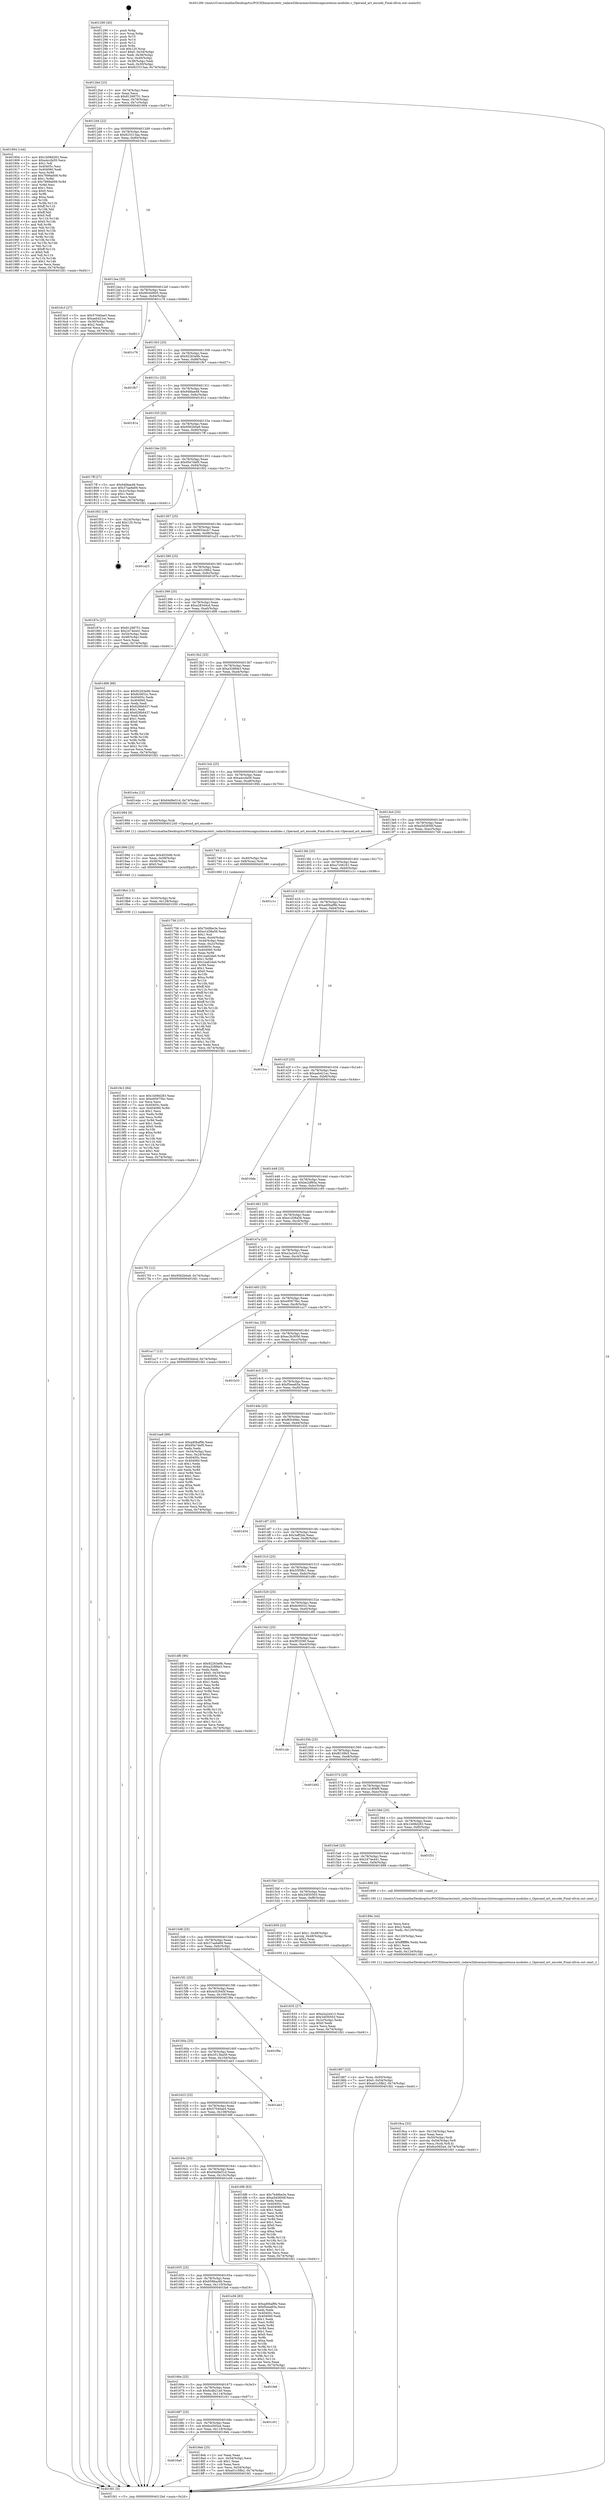 digraph "0x401290" {
  label = "0x401290 (/mnt/c/Users/mathe/Desktop/tcc/POCII/binaries/extr_radare2librasmarchxtensagnuxtensa-modules.c_Operand_art_encode_Final-ollvm.out::main(0))"
  labelloc = "t"
  node[shape=record]

  Entry [label="",width=0.3,height=0.3,shape=circle,fillcolor=black,style=filled]
  "0x4012bd" [label="{
     0x4012bd [23]\l
     | [instrs]\l
     &nbsp;&nbsp;0x4012bd \<+3\>: mov -0x74(%rbp),%eax\l
     &nbsp;&nbsp;0x4012c0 \<+2\>: mov %eax,%ecx\l
     &nbsp;&nbsp;0x4012c2 \<+6\>: sub $0x81268751,%ecx\l
     &nbsp;&nbsp;0x4012c8 \<+3\>: mov %eax,-0x78(%rbp)\l
     &nbsp;&nbsp;0x4012cb \<+3\>: mov %ecx,-0x7c(%rbp)\l
     &nbsp;&nbsp;0x4012ce \<+6\>: je 0000000000401904 \<main+0x674\>\l
  }"]
  "0x401904" [label="{
     0x401904 [144]\l
     | [instrs]\l
     &nbsp;&nbsp;0x401904 \<+5\>: mov $0x1b08d283,%eax\l
     &nbsp;&nbsp;0x401909 \<+5\>: mov $0xa4ccfa59,%ecx\l
     &nbsp;&nbsp;0x40190e \<+2\>: mov $0x1,%dl\l
     &nbsp;&nbsp;0x401910 \<+7\>: mov 0x40405c,%esi\l
     &nbsp;&nbsp;0x401917 \<+7\>: mov 0x404060,%edi\l
     &nbsp;&nbsp;0x40191e \<+3\>: mov %esi,%r8d\l
     &nbsp;&nbsp;0x401921 \<+7\>: add $0x7899a009,%r8d\l
     &nbsp;&nbsp;0x401928 \<+4\>: sub $0x1,%r8d\l
     &nbsp;&nbsp;0x40192c \<+7\>: sub $0x7899a009,%r8d\l
     &nbsp;&nbsp;0x401933 \<+4\>: imul %r8d,%esi\l
     &nbsp;&nbsp;0x401937 \<+3\>: and $0x1,%esi\l
     &nbsp;&nbsp;0x40193a \<+3\>: cmp $0x0,%esi\l
     &nbsp;&nbsp;0x40193d \<+4\>: sete %r9b\l
     &nbsp;&nbsp;0x401941 \<+3\>: cmp $0xa,%edi\l
     &nbsp;&nbsp;0x401944 \<+4\>: setl %r10b\l
     &nbsp;&nbsp;0x401948 \<+3\>: mov %r9b,%r11b\l
     &nbsp;&nbsp;0x40194b \<+4\>: xor $0xff,%r11b\l
     &nbsp;&nbsp;0x40194f \<+3\>: mov %r10b,%bl\l
     &nbsp;&nbsp;0x401952 \<+3\>: xor $0xff,%bl\l
     &nbsp;&nbsp;0x401955 \<+3\>: xor $0x0,%dl\l
     &nbsp;&nbsp;0x401958 \<+3\>: mov %r11b,%r14b\l
     &nbsp;&nbsp;0x40195b \<+4\>: and $0x0,%r14b\l
     &nbsp;&nbsp;0x40195f \<+3\>: and %dl,%r9b\l
     &nbsp;&nbsp;0x401962 \<+3\>: mov %bl,%r15b\l
     &nbsp;&nbsp;0x401965 \<+4\>: and $0x0,%r15b\l
     &nbsp;&nbsp;0x401969 \<+3\>: and %dl,%r10b\l
     &nbsp;&nbsp;0x40196c \<+3\>: or %r9b,%r14b\l
     &nbsp;&nbsp;0x40196f \<+3\>: or %r10b,%r15b\l
     &nbsp;&nbsp;0x401972 \<+3\>: xor %r15b,%r14b\l
     &nbsp;&nbsp;0x401975 \<+3\>: or %bl,%r11b\l
     &nbsp;&nbsp;0x401978 \<+4\>: xor $0xff,%r11b\l
     &nbsp;&nbsp;0x40197c \<+3\>: or $0x0,%dl\l
     &nbsp;&nbsp;0x40197f \<+3\>: and %dl,%r11b\l
     &nbsp;&nbsp;0x401982 \<+3\>: or %r11b,%r14b\l
     &nbsp;&nbsp;0x401985 \<+4\>: test $0x1,%r14b\l
     &nbsp;&nbsp;0x401989 \<+3\>: cmovne %ecx,%eax\l
     &nbsp;&nbsp;0x40198c \<+3\>: mov %eax,-0x74(%rbp)\l
     &nbsp;&nbsp;0x40198f \<+5\>: jmp 0000000000401fd1 \<main+0xd41\>\l
  }"]
  "0x4012d4" [label="{
     0x4012d4 [22]\l
     | [instrs]\l
     &nbsp;&nbsp;0x4012d4 \<+5\>: jmp 00000000004012d9 \<main+0x49\>\l
     &nbsp;&nbsp;0x4012d9 \<+3\>: mov -0x78(%rbp),%eax\l
     &nbsp;&nbsp;0x4012dc \<+5\>: sub $0x823313aa,%eax\l
     &nbsp;&nbsp;0x4012e1 \<+3\>: mov %eax,-0x80(%rbp)\l
     &nbsp;&nbsp;0x4012e4 \<+6\>: je 00000000004016c3 \<main+0x433\>\l
  }"]
  Exit [label="",width=0.3,height=0.3,shape=circle,fillcolor=black,style=filled,peripheries=2]
  "0x4016c3" [label="{
     0x4016c3 [27]\l
     | [instrs]\l
     &nbsp;&nbsp;0x4016c3 \<+5\>: mov $0x57040ae5,%eax\l
     &nbsp;&nbsp;0x4016c8 \<+5\>: mov $0xaeb421ec,%ecx\l
     &nbsp;&nbsp;0x4016cd \<+3\>: mov -0x30(%rbp),%edx\l
     &nbsp;&nbsp;0x4016d0 \<+3\>: cmp $0x2,%edx\l
     &nbsp;&nbsp;0x4016d3 \<+3\>: cmovne %ecx,%eax\l
     &nbsp;&nbsp;0x4016d6 \<+3\>: mov %eax,-0x74(%rbp)\l
     &nbsp;&nbsp;0x4016d9 \<+5\>: jmp 0000000000401fd1 \<main+0xd41\>\l
  }"]
  "0x4012ea" [label="{
     0x4012ea [25]\l
     | [instrs]\l
     &nbsp;&nbsp;0x4012ea \<+5\>: jmp 00000000004012ef \<main+0x5f\>\l
     &nbsp;&nbsp;0x4012ef \<+3\>: mov -0x78(%rbp),%eax\l
     &nbsp;&nbsp;0x4012f2 \<+5\>: sub $0x90cb0605,%eax\l
     &nbsp;&nbsp;0x4012f7 \<+6\>: mov %eax,-0x84(%rbp)\l
     &nbsp;&nbsp;0x4012fd \<+6\>: je 0000000000401c76 \<main+0x9e6\>\l
  }"]
  "0x401fd1" [label="{
     0x401fd1 [5]\l
     | [instrs]\l
     &nbsp;&nbsp;0x401fd1 \<+5\>: jmp 00000000004012bd \<main+0x2d\>\l
  }"]
  "0x401290" [label="{
     0x401290 [45]\l
     | [instrs]\l
     &nbsp;&nbsp;0x401290 \<+1\>: push %rbp\l
     &nbsp;&nbsp;0x401291 \<+3\>: mov %rsp,%rbp\l
     &nbsp;&nbsp;0x401294 \<+2\>: push %r15\l
     &nbsp;&nbsp;0x401296 \<+2\>: push %r14\l
     &nbsp;&nbsp;0x401298 \<+2\>: push %r12\l
     &nbsp;&nbsp;0x40129a \<+1\>: push %rbx\l
     &nbsp;&nbsp;0x40129b \<+7\>: sub $0x120,%rsp\l
     &nbsp;&nbsp;0x4012a2 \<+7\>: movl $0x0,-0x34(%rbp)\l
     &nbsp;&nbsp;0x4012a9 \<+3\>: mov %edi,-0x38(%rbp)\l
     &nbsp;&nbsp;0x4012ac \<+4\>: mov %rsi,-0x40(%rbp)\l
     &nbsp;&nbsp;0x4012b0 \<+3\>: mov -0x38(%rbp),%edi\l
     &nbsp;&nbsp;0x4012b3 \<+3\>: mov %edi,-0x30(%rbp)\l
     &nbsp;&nbsp;0x4012b6 \<+7\>: movl $0x823313aa,-0x74(%rbp)\l
  }"]
  "0x4019c3" [label="{
     0x4019c3 [84]\l
     | [instrs]\l
     &nbsp;&nbsp;0x4019c3 \<+5\>: mov $0x1b08d283,%eax\l
     &nbsp;&nbsp;0x4019c8 \<+5\>: mov $0xe95675bc,%esi\l
     &nbsp;&nbsp;0x4019cd \<+2\>: xor %ecx,%ecx\l
     &nbsp;&nbsp;0x4019cf \<+7\>: mov 0x40405c,%edx\l
     &nbsp;&nbsp;0x4019d6 \<+8\>: mov 0x404060,%r8d\l
     &nbsp;&nbsp;0x4019de \<+3\>: sub $0x1,%ecx\l
     &nbsp;&nbsp;0x4019e1 \<+3\>: mov %edx,%r9d\l
     &nbsp;&nbsp;0x4019e4 \<+3\>: add %ecx,%r9d\l
     &nbsp;&nbsp;0x4019e7 \<+4\>: imul %r9d,%edx\l
     &nbsp;&nbsp;0x4019eb \<+3\>: and $0x1,%edx\l
     &nbsp;&nbsp;0x4019ee \<+3\>: cmp $0x0,%edx\l
     &nbsp;&nbsp;0x4019f1 \<+4\>: sete %r10b\l
     &nbsp;&nbsp;0x4019f5 \<+4\>: cmp $0xa,%r8d\l
     &nbsp;&nbsp;0x4019f9 \<+4\>: setl %r11b\l
     &nbsp;&nbsp;0x4019fd \<+3\>: mov %r10b,%bl\l
     &nbsp;&nbsp;0x401a00 \<+3\>: and %r11b,%bl\l
     &nbsp;&nbsp;0x401a03 \<+3\>: xor %r11b,%r10b\l
     &nbsp;&nbsp;0x401a06 \<+3\>: or %r10b,%bl\l
     &nbsp;&nbsp;0x401a09 \<+3\>: test $0x1,%bl\l
     &nbsp;&nbsp;0x401a0c \<+3\>: cmovne %esi,%eax\l
     &nbsp;&nbsp;0x401a0f \<+3\>: mov %eax,-0x74(%rbp)\l
     &nbsp;&nbsp;0x401a12 \<+5\>: jmp 0000000000401fd1 \<main+0xd41\>\l
  }"]
  "0x401c76" [label="{
     0x401c76\l
  }", style=dashed]
  "0x401303" [label="{
     0x401303 [25]\l
     | [instrs]\l
     &nbsp;&nbsp;0x401303 \<+5\>: jmp 0000000000401308 \<main+0x78\>\l
     &nbsp;&nbsp;0x401308 \<+3\>: mov -0x78(%rbp),%eax\l
     &nbsp;&nbsp;0x40130b \<+5\>: sub $0x92263e9b,%eax\l
     &nbsp;&nbsp;0x401310 \<+6\>: mov %eax,-0x88(%rbp)\l
     &nbsp;&nbsp;0x401316 \<+6\>: je 0000000000401fb7 \<main+0xd27\>\l
  }"]
  "0x4019b4" [label="{
     0x4019b4 [15]\l
     | [instrs]\l
     &nbsp;&nbsp;0x4019b4 \<+4\>: mov -0x50(%rbp),%rdi\l
     &nbsp;&nbsp;0x4019b8 \<+6\>: mov %eax,-0x128(%rbp)\l
     &nbsp;&nbsp;0x4019be \<+5\>: call 0000000000401030 \<free@plt\>\l
     | [calls]\l
     &nbsp;&nbsp;0x401030 \{1\} (unknown)\l
  }"]
  "0x401fb7" [label="{
     0x401fb7\l
  }", style=dashed]
  "0x40131c" [label="{
     0x40131c [25]\l
     | [instrs]\l
     &nbsp;&nbsp;0x40131c \<+5\>: jmp 0000000000401321 \<main+0x91\>\l
     &nbsp;&nbsp;0x401321 \<+3\>: mov -0x78(%rbp),%eax\l
     &nbsp;&nbsp;0x401324 \<+5\>: sub $0x94fdae48,%eax\l
     &nbsp;&nbsp;0x401329 \<+6\>: mov %eax,-0x8c(%rbp)\l
     &nbsp;&nbsp;0x40132f \<+6\>: je 000000000040181a \<main+0x58a\>\l
  }"]
  "0x40199d" [label="{
     0x40199d [23]\l
     | [instrs]\l
     &nbsp;&nbsp;0x40199d \<+10\>: movabs $0x4020d6,%rdi\l
     &nbsp;&nbsp;0x4019a7 \<+3\>: mov %eax,-0x58(%rbp)\l
     &nbsp;&nbsp;0x4019aa \<+3\>: mov -0x58(%rbp),%esi\l
     &nbsp;&nbsp;0x4019ad \<+2\>: mov $0x0,%al\l
     &nbsp;&nbsp;0x4019af \<+5\>: call 0000000000401040 \<printf@plt\>\l
     | [calls]\l
     &nbsp;&nbsp;0x401040 \{1\} (unknown)\l
  }"]
  "0x40181a" [label="{
     0x40181a\l
  }", style=dashed]
  "0x401335" [label="{
     0x401335 [25]\l
     | [instrs]\l
     &nbsp;&nbsp;0x401335 \<+5\>: jmp 000000000040133a \<main+0xaa\>\l
     &nbsp;&nbsp;0x40133a \<+3\>: mov -0x78(%rbp),%eax\l
     &nbsp;&nbsp;0x40133d \<+5\>: sub $0x9562b0a9,%eax\l
     &nbsp;&nbsp;0x401342 \<+6\>: mov %eax,-0x90(%rbp)\l
     &nbsp;&nbsp;0x401348 \<+6\>: je 00000000004017ff \<main+0x56f\>\l
  }"]
  "0x4016a0" [label="{
     0x4016a0\l
  }", style=dashed]
  "0x4017ff" [label="{
     0x4017ff [27]\l
     | [instrs]\l
     &nbsp;&nbsp;0x4017ff \<+5\>: mov $0x94fdae48,%eax\l
     &nbsp;&nbsp;0x401804 \<+5\>: mov $0x37aa9a69,%ecx\l
     &nbsp;&nbsp;0x401809 \<+3\>: mov -0x2c(%rbp),%edx\l
     &nbsp;&nbsp;0x40180c \<+3\>: cmp $0x1,%edx\l
     &nbsp;&nbsp;0x40180f \<+3\>: cmovl %ecx,%eax\l
     &nbsp;&nbsp;0x401812 \<+3\>: mov %eax,-0x74(%rbp)\l
     &nbsp;&nbsp;0x401815 \<+5\>: jmp 0000000000401fd1 \<main+0xd41\>\l
  }"]
  "0x40134e" [label="{
     0x40134e [25]\l
     | [instrs]\l
     &nbsp;&nbsp;0x40134e \<+5\>: jmp 0000000000401353 \<main+0xc3\>\l
     &nbsp;&nbsp;0x401353 \<+3\>: mov -0x78(%rbp),%eax\l
     &nbsp;&nbsp;0x401356 \<+5\>: sub $0x95e7def5,%eax\l
     &nbsp;&nbsp;0x40135b \<+6\>: mov %eax,-0x94(%rbp)\l
     &nbsp;&nbsp;0x401361 \<+6\>: je 0000000000401f02 \<main+0xc72\>\l
  }"]
  "0x4018eb" [label="{
     0x4018eb [25]\l
     | [instrs]\l
     &nbsp;&nbsp;0x4018eb \<+2\>: xor %eax,%eax\l
     &nbsp;&nbsp;0x4018ed \<+3\>: mov -0x54(%rbp),%ecx\l
     &nbsp;&nbsp;0x4018f0 \<+3\>: sub $0x1,%eax\l
     &nbsp;&nbsp;0x4018f3 \<+2\>: sub %eax,%ecx\l
     &nbsp;&nbsp;0x4018f5 \<+3\>: mov %ecx,-0x54(%rbp)\l
     &nbsp;&nbsp;0x4018f8 \<+7\>: movl $0xa01c58b2,-0x74(%rbp)\l
     &nbsp;&nbsp;0x4018ff \<+5\>: jmp 0000000000401fd1 \<main+0xd41\>\l
  }"]
  "0x401f02" [label="{
     0x401f02 [19]\l
     | [instrs]\l
     &nbsp;&nbsp;0x401f02 \<+3\>: mov -0x24(%rbp),%eax\l
     &nbsp;&nbsp;0x401f05 \<+7\>: add $0x120,%rsp\l
     &nbsp;&nbsp;0x401f0c \<+1\>: pop %rbx\l
     &nbsp;&nbsp;0x401f0d \<+2\>: pop %r12\l
     &nbsp;&nbsp;0x401f0f \<+2\>: pop %r14\l
     &nbsp;&nbsp;0x401f11 \<+2\>: pop %r15\l
     &nbsp;&nbsp;0x401f13 \<+1\>: pop %rbp\l
     &nbsp;&nbsp;0x401f14 \<+1\>: ret\l
  }"]
  "0x401367" [label="{
     0x401367 [25]\l
     | [instrs]\l
     &nbsp;&nbsp;0x401367 \<+5\>: jmp 000000000040136c \<main+0xdc\>\l
     &nbsp;&nbsp;0x40136c \<+3\>: mov -0x78(%rbp),%eax\l
     &nbsp;&nbsp;0x40136f \<+5\>: sub $0x9653ecb7,%eax\l
     &nbsp;&nbsp;0x401374 \<+6\>: mov %eax,-0x98(%rbp)\l
     &nbsp;&nbsp;0x40137a \<+6\>: je 0000000000401a23 \<main+0x793\>\l
  }"]
  "0x401687" [label="{
     0x401687 [25]\l
     | [instrs]\l
     &nbsp;&nbsp;0x401687 \<+5\>: jmp 000000000040168c \<main+0x3fc\>\l
     &nbsp;&nbsp;0x40168c \<+3\>: mov -0x78(%rbp),%eax\l
     &nbsp;&nbsp;0x40168f \<+5\>: sub $0x6ce565a4,%eax\l
     &nbsp;&nbsp;0x401694 \<+6\>: mov %eax,-0x118(%rbp)\l
     &nbsp;&nbsp;0x40169a \<+6\>: je 00000000004018eb \<main+0x65b\>\l
  }"]
  "0x401a23" [label="{
     0x401a23\l
  }", style=dashed]
  "0x401380" [label="{
     0x401380 [25]\l
     | [instrs]\l
     &nbsp;&nbsp;0x401380 \<+5\>: jmp 0000000000401385 \<main+0xf5\>\l
     &nbsp;&nbsp;0x401385 \<+3\>: mov -0x78(%rbp),%eax\l
     &nbsp;&nbsp;0x401388 \<+5\>: sub $0xa01c58b2,%eax\l
     &nbsp;&nbsp;0x40138d \<+6\>: mov %eax,-0x9c(%rbp)\l
     &nbsp;&nbsp;0x401393 \<+6\>: je 000000000040187e \<main+0x5ee\>\l
  }"]
  "0x401c01" [label="{
     0x401c01\l
  }", style=dashed]
  "0x40187e" [label="{
     0x40187e [27]\l
     | [instrs]\l
     &nbsp;&nbsp;0x40187e \<+5\>: mov $0x81268751,%eax\l
     &nbsp;&nbsp;0x401883 \<+5\>: mov $0x2474e441,%ecx\l
     &nbsp;&nbsp;0x401888 \<+3\>: mov -0x54(%rbp),%edx\l
     &nbsp;&nbsp;0x40188b \<+3\>: cmp -0x48(%rbp),%edx\l
     &nbsp;&nbsp;0x40188e \<+3\>: cmovl %ecx,%eax\l
     &nbsp;&nbsp;0x401891 \<+3\>: mov %eax,-0x74(%rbp)\l
     &nbsp;&nbsp;0x401894 \<+5\>: jmp 0000000000401fd1 \<main+0xd41\>\l
  }"]
  "0x401399" [label="{
     0x401399 [25]\l
     | [instrs]\l
     &nbsp;&nbsp;0x401399 \<+5\>: jmp 000000000040139e \<main+0x10e\>\l
     &nbsp;&nbsp;0x40139e \<+3\>: mov -0x78(%rbp),%eax\l
     &nbsp;&nbsp;0x4013a1 \<+5\>: sub $0xa28344cd,%eax\l
     &nbsp;&nbsp;0x4013a6 \<+6\>: mov %eax,-0xa0(%rbp)\l
     &nbsp;&nbsp;0x4013ac \<+6\>: je 0000000000401d98 \<main+0xb08\>\l
  }"]
  "0x40166e" [label="{
     0x40166e [25]\l
     | [instrs]\l
     &nbsp;&nbsp;0x40166e \<+5\>: jmp 0000000000401673 \<main+0x3e3\>\l
     &nbsp;&nbsp;0x401673 \<+3\>: mov -0x78(%rbp),%eax\l
     &nbsp;&nbsp;0x401676 \<+5\>: sub $0x6cdb21a0,%eax\l
     &nbsp;&nbsp;0x40167b \<+6\>: mov %eax,-0x114(%rbp)\l
     &nbsp;&nbsp;0x401681 \<+6\>: je 0000000000401c01 \<main+0x971\>\l
  }"]
  "0x401d98" [label="{
     0x401d98 [88]\l
     | [instrs]\l
     &nbsp;&nbsp;0x401d98 \<+5\>: mov $0x92263e9b,%eax\l
     &nbsp;&nbsp;0x401d9d \<+5\>: mov $0x8c0652c,%ecx\l
     &nbsp;&nbsp;0x401da2 \<+7\>: mov 0x40405c,%edx\l
     &nbsp;&nbsp;0x401da9 \<+7\>: mov 0x404060,%esi\l
     &nbsp;&nbsp;0x401db0 \<+2\>: mov %edx,%edi\l
     &nbsp;&nbsp;0x401db2 \<+6\>: sub $0x626b6437,%edi\l
     &nbsp;&nbsp;0x401db8 \<+3\>: sub $0x1,%edi\l
     &nbsp;&nbsp;0x401dbb \<+6\>: add $0x626b6437,%edi\l
     &nbsp;&nbsp;0x401dc1 \<+3\>: imul %edi,%edx\l
     &nbsp;&nbsp;0x401dc4 \<+3\>: and $0x1,%edx\l
     &nbsp;&nbsp;0x401dc7 \<+3\>: cmp $0x0,%edx\l
     &nbsp;&nbsp;0x401dca \<+4\>: sete %r8b\l
     &nbsp;&nbsp;0x401dce \<+3\>: cmp $0xa,%esi\l
     &nbsp;&nbsp;0x401dd1 \<+4\>: setl %r9b\l
     &nbsp;&nbsp;0x401dd5 \<+3\>: mov %r8b,%r10b\l
     &nbsp;&nbsp;0x401dd8 \<+3\>: and %r9b,%r10b\l
     &nbsp;&nbsp;0x401ddb \<+3\>: xor %r9b,%r8b\l
     &nbsp;&nbsp;0x401dde \<+3\>: or %r8b,%r10b\l
     &nbsp;&nbsp;0x401de1 \<+4\>: test $0x1,%r10b\l
     &nbsp;&nbsp;0x401de5 \<+3\>: cmovne %ecx,%eax\l
     &nbsp;&nbsp;0x401de8 \<+3\>: mov %eax,-0x74(%rbp)\l
     &nbsp;&nbsp;0x401deb \<+5\>: jmp 0000000000401fd1 \<main+0xd41\>\l
  }"]
  "0x4013b2" [label="{
     0x4013b2 [25]\l
     | [instrs]\l
     &nbsp;&nbsp;0x4013b2 \<+5\>: jmp 00000000004013b7 \<main+0x127\>\l
     &nbsp;&nbsp;0x4013b7 \<+3\>: mov -0x78(%rbp),%eax\l
     &nbsp;&nbsp;0x4013ba \<+5\>: sub $0xa328fde3,%eax\l
     &nbsp;&nbsp;0x4013bf \<+6\>: mov %eax,-0xa4(%rbp)\l
     &nbsp;&nbsp;0x4013c5 \<+6\>: je 0000000000401e4a \<main+0xbba\>\l
  }"]
  "0x401fa6" [label="{
     0x401fa6\l
  }", style=dashed]
  "0x401e4a" [label="{
     0x401e4a [12]\l
     | [instrs]\l
     &nbsp;&nbsp;0x401e4a \<+7\>: movl $0x64d9e51d,-0x74(%rbp)\l
     &nbsp;&nbsp;0x401e51 \<+5\>: jmp 0000000000401fd1 \<main+0xd41\>\l
  }"]
  "0x4013cb" [label="{
     0x4013cb [25]\l
     | [instrs]\l
     &nbsp;&nbsp;0x4013cb \<+5\>: jmp 00000000004013d0 \<main+0x140\>\l
     &nbsp;&nbsp;0x4013d0 \<+3\>: mov -0x78(%rbp),%eax\l
     &nbsp;&nbsp;0x4013d3 \<+5\>: sub $0xa4ccfa59,%eax\l
     &nbsp;&nbsp;0x4013d8 \<+6\>: mov %eax,-0xa8(%rbp)\l
     &nbsp;&nbsp;0x4013de \<+6\>: je 0000000000401994 \<main+0x704\>\l
  }"]
  "0x401655" [label="{
     0x401655 [25]\l
     | [instrs]\l
     &nbsp;&nbsp;0x401655 \<+5\>: jmp 000000000040165a \<main+0x3ca\>\l
     &nbsp;&nbsp;0x40165a \<+3\>: mov -0x78(%rbp),%eax\l
     &nbsp;&nbsp;0x40165d \<+5\>: sub $0x6586ac6b,%eax\l
     &nbsp;&nbsp;0x401662 \<+6\>: mov %eax,-0x110(%rbp)\l
     &nbsp;&nbsp;0x401668 \<+6\>: je 0000000000401fa6 \<main+0xd16\>\l
  }"]
  "0x401994" [label="{
     0x401994 [9]\l
     | [instrs]\l
     &nbsp;&nbsp;0x401994 \<+4\>: mov -0x50(%rbp),%rdi\l
     &nbsp;&nbsp;0x401998 \<+5\>: call 0000000000401240 \<Operand_art_encode\>\l
     | [calls]\l
     &nbsp;&nbsp;0x401240 \{1\} (/mnt/c/Users/mathe/Desktop/tcc/POCII/binaries/extr_radare2librasmarchxtensagnuxtensa-modules.c_Operand_art_encode_Final-ollvm.out::Operand_art_encode)\l
  }"]
  "0x4013e4" [label="{
     0x4013e4 [25]\l
     | [instrs]\l
     &nbsp;&nbsp;0x4013e4 \<+5\>: jmp 00000000004013e9 \<main+0x159\>\l
     &nbsp;&nbsp;0x4013e9 \<+3\>: mov -0x78(%rbp),%eax\l
     &nbsp;&nbsp;0x4013ec \<+5\>: sub $0xa5d3856f,%eax\l
     &nbsp;&nbsp;0x4013f1 \<+6\>: mov %eax,-0xac(%rbp)\l
     &nbsp;&nbsp;0x4013f7 \<+6\>: je 0000000000401749 \<main+0x4b9\>\l
  }"]
  "0x401e56" [label="{
     0x401e56 [83]\l
     | [instrs]\l
     &nbsp;&nbsp;0x401e56 \<+5\>: mov $0xad0baf9b,%eax\l
     &nbsp;&nbsp;0x401e5b \<+5\>: mov $0xf5eea65a,%ecx\l
     &nbsp;&nbsp;0x401e60 \<+2\>: xor %edx,%edx\l
     &nbsp;&nbsp;0x401e62 \<+7\>: mov 0x40405c,%esi\l
     &nbsp;&nbsp;0x401e69 \<+7\>: mov 0x404060,%edi\l
     &nbsp;&nbsp;0x401e70 \<+3\>: sub $0x1,%edx\l
     &nbsp;&nbsp;0x401e73 \<+3\>: mov %esi,%r8d\l
     &nbsp;&nbsp;0x401e76 \<+3\>: add %edx,%r8d\l
     &nbsp;&nbsp;0x401e79 \<+4\>: imul %r8d,%esi\l
     &nbsp;&nbsp;0x401e7d \<+3\>: and $0x1,%esi\l
     &nbsp;&nbsp;0x401e80 \<+3\>: cmp $0x0,%esi\l
     &nbsp;&nbsp;0x401e83 \<+4\>: sete %r9b\l
     &nbsp;&nbsp;0x401e87 \<+3\>: cmp $0xa,%edi\l
     &nbsp;&nbsp;0x401e8a \<+4\>: setl %r10b\l
     &nbsp;&nbsp;0x401e8e \<+3\>: mov %r9b,%r11b\l
     &nbsp;&nbsp;0x401e91 \<+3\>: and %r10b,%r11b\l
     &nbsp;&nbsp;0x401e94 \<+3\>: xor %r10b,%r9b\l
     &nbsp;&nbsp;0x401e97 \<+3\>: or %r9b,%r11b\l
     &nbsp;&nbsp;0x401e9a \<+4\>: test $0x1,%r11b\l
     &nbsp;&nbsp;0x401e9e \<+3\>: cmovne %ecx,%eax\l
     &nbsp;&nbsp;0x401ea1 \<+3\>: mov %eax,-0x74(%rbp)\l
     &nbsp;&nbsp;0x401ea4 \<+5\>: jmp 0000000000401fd1 \<main+0xd41\>\l
  }"]
  "0x401749" [label="{
     0x401749 [13]\l
     | [instrs]\l
     &nbsp;&nbsp;0x401749 \<+4\>: mov -0x40(%rbp),%rax\l
     &nbsp;&nbsp;0x40174d \<+4\>: mov 0x8(%rax),%rdi\l
     &nbsp;&nbsp;0x401751 \<+5\>: call 0000000000401060 \<atoi@plt\>\l
     | [calls]\l
     &nbsp;&nbsp;0x401060 \{1\} (unknown)\l
  }"]
  "0x4013fd" [label="{
     0x4013fd [25]\l
     | [instrs]\l
     &nbsp;&nbsp;0x4013fd \<+5\>: jmp 0000000000401402 \<main+0x172\>\l
     &nbsp;&nbsp;0x401402 \<+3\>: mov -0x78(%rbp),%eax\l
     &nbsp;&nbsp;0x401405 \<+5\>: sub $0xa7c06161,%eax\l
     &nbsp;&nbsp;0x40140a \<+6\>: mov %eax,-0xb0(%rbp)\l
     &nbsp;&nbsp;0x401410 \<+6\>: je 0000000000401c1c \<main+0x98c\>\l
  }"]
  "0x4018ca" [label="{
     0x4018ca [33]\l
     | [instrs]\l
     &nbsp;&nbsp;0x4018ca \<+6\>: mov -0x124(%rbp),%ecx\l
     &nbsp;&nbsp;0x4018d0 \<+3\>: imul %eax,%ecx\l
     &nbsp;&nbsp;0x4018d3 \<+4\>: mov -0x50(%rbp),%rdi\l
     &nbsp;&nbsp;0x4018d7 \<+4\>: movslq -0x54(%rbp),%r8\l
     &nbsp;&nbsp;0x4018db \<+4\>: mov %ecx,(%rdi,%r8,4)\l
     &nbsp;&nbsp;0x4018df \<+7\>: movl $0x6ce565a4,-0x74(%rbp)\l
     &nbsp;&nbsp;0x4018e6 \<+5\>: jmp 0000000000401fd1 \<main+0xd41\>\l
  }"]
  "0x401c1c" [label="{
     0x401c1c\l
  }", style=dashed]
  "0x401416" [label="{
     0x401416 [25]\l
     | [instrs]\l
     &nbsp;&nbsp;0x401416 \<+5\>: jmp 000000000040141b \<main+0x18b\>\l
     &nbsp;&nbsp;0x40141b \<+3\>: mov -0x78(%rbp),%eax\l
     &nbsp;&nbsp;0x40141e \<+5\>: sub $0xad0baf9b,%eax\l
     &nbsp;&nbsp;0x401423 \<+6\>: mov %eax,-0xb4(%rbp)\l
     &nbsp;&nbsp;0x401429 \<+6\>: je 0000000000401fca \<main+0xd3a\>\l
  }"]
  "0x40189e" [label="{
     0x40189e [44]\l
     | [instrs]\l
     &nbsp;&nbsp;0x40189e \<+2\>: xor %ecx,%ecx\l
     &nbsp;&nbsp;0x4018a0 \<+5\>: mov $0x2,%edx\l
     &nbsp;&nbsp;0x4018a5 \<+6\>: mov %edx,-0x120(%rbp)\l
     &nbsp;&nbsp;0x4018ab \<+1\>: cltd\l
     &nbsp;&nbsp;0x4018ac \<+6\>: mov -0x120(%rbp),%esi\l
     &nbsp;&nbsp;0x4018b2 \<+2\>: idiv %esi\l
     &nbsp;&nbsp;0x4018b4 \<+6\>: imul $0xfffffffe,%edx,%edx\l
     &nbsp;&nbsp;0x4018ba \<+3\>: sub $0x1,%ecx\l
     &nbsp;&nbsp;0x4018bd \<+2\>: sub %ecx,%edx\l
     &nbsp;&nbsp;0x4018bf \<+6\>: mov %edx,-0x124(%rbp)\l
     &nbsp;&nbsp;0x4018c5 \<+5\>: call 0000000000401160 \<next_i\>\l
     | [calls]\l
     &nbsp;&nbsp;0x401160 \{1\} (/mnt/c/Users/mathe/Desktop/tcc/POCII/binaries/extr_radare2librasmarchxtensagnuxtensa-modules.c_Operand_art_encode_Final-ollvm.out::next_i)\l
  }"]
  "0x401fca" [label="{
     0x401fca\l
  }", style=dashed]
  "0x40142f" [label="{
     0x40142f [25]\l
     | [instrs]\l
     &nbsp;&nbsp;0x40142f \<+5\>: jmp 0000000000401434 \<main+0x1a4\>\l
     &nbsp;&nbsp;0x401434 \<+3\>: mov -0x78(%rbp),%eax\l
     &nbsp;&nbsp;0x401437 \<+5\>: sub $0xaeb421ec,%eax\l
     &nbsp;&nbsp;0x40143c \<+6\>: mov %eax,-0xb8(%rbp)\l
     &nbsp;&nbsp;0x401442 \<+6\>: je 00000000004016de \<main+0x44e\>\l
  }"]
  "0x401867" [label="{
     0x401867 [23]\l
     | [instrs]\l
     &nbsp;&nbsp;0x401867 \<+4\>: mov %rax,-0x50(%rbp)\l
     &nbsp;&nbsp;0x40186b \<+7\>: movl $0x0,-0x54(%rbp)\l
     &nbsp;&nbsp;0x401872 \<+7\>: movl $0xa01c58b2,-0x74(%rbp)\l
     &nbsp;&nbsp;0x401879 \<+5\>: jmp 0000000000401fd1 \<main+0xd41\>\l
  }"]
  "0x4016de" [label="{
     0x4016de\l
  }", style=dashed]
  "0x401448" [label="{
     0x401448 [25]\l
     | [instrs]\l
     &nbsp;&nbsp;0x401448 \<+5\>: jmp 000000000040144d \<main+0x1bd\>\l
     &nbsp;&nbsp;0x40144d \<+3\>: mov -0x78(%rbp),%eax\l
     &nbsp;&nbsp;0x401450 \<+5\>: sub $0xbe2df60a,%eax\l
     &nbsp;&nbsp;0x401455 \<+6\>: mov %eax,-0xbc(%rbp)\l
     &nbsp;&nbsp;0x40145b \<+6\>: je 0000000000401c95 \<main+0xa05\>\l
  }"]
  "0x401756" [label="{
     0x401756 [157]\l
     | [instrs]\l
     &nbsp;&nbsp;0x401756 \<+5\>: mov $0x7b49be3e,%ecx\l
     &nbsp;&nbsp;0x40175b \<+5\>: mov $0xe1d38a56,%edx\l
     &nbsp;&nbsp;0x401760 \<+3\>: mov $0x1,%sil\l
     &nbsp;&nbsp;0x401763 \<+3\>: mov %eax,-0x44(%rbp)\l
     &nbsp;&nbsp;0x401766 \<+3\>: mov -0x44(%rbp),%eax\l
     &nbsp;&nbsp;0x401769 \<+3\>: mov %eax,-0x2c(%rbp)\l
     &nbsp;&nbsp;0x40176c \<+7\>: mov 0x40405c,%eax\l
     &nbsp;&nbsp;0x401773 \<+8\>: mov 0x404060,%r8d\l
     &nbsp;&nbsp;0x40177b \<+3\>: mov %eax,%r9d\l
     &nbsp;&nbsp;0x40177e \<+7\>: sub $0x1ea62da0,%r9d\l
     &nbsp;&nbsp;0x401785 \<+4\>: sub $0x1,%r9d\l
     &nbsp;&nbsp;0x401789 \<+7\>: add $0x1ea62da0,%r9d\l
     &nbsp;&nbsp;0x401790 \<+4\>: imul %r9d,%eax\l
     &nbsp;&nbsp;0x401794 \<+3\>: and $0x1,%eax\l
     &nbsp;&nbsp;0x401797 \<+3\>: cmp $0x0,%eax\l
     &nbsp;&nbsp;0x40179a \<+4\>: sete %r10b\l
     &nbsp;&nbsp;0x40179e \<+4\>: cmp $0xa,%r8d\l
     &nbsp;&nbsp;0x4017a2 \<+4\>: setl %r11b\l
     &nbsp;&nbsp;0x4017a6 \<+3\>: mov %r10b,%bl\l
     &nbsp;&nbsp;0x4017a9 \<+3\>: xor $0xff,%bl\l
     &nbsp;&nbsp;0x4017ac \<+3\>: mov %r11b,%r14b\l
     &nbsp;&nbsp;0x4017af \<+4\>: xor $0xff,%r14b\l
     &nbsp;&nbsp;0x4017b3 \<+4\>: xor $0x1,%sil\l
     &nbsp;&nbsp;0x4017b7 \<+3\>: mov %bl,%r15b\l
     &nbsp;&nbsp;0x4017ba \<+4\>: and $0xff,%r15b\l
     &nbsp;&nbsp;0x4017be \<+3\>: and %sil,%r10b\l
     &nbsp;&nbsp;0x4017c1 \<+3\>: mov %r14b,%r12b\l
     &nbsp;&nbsp;0x4017c4 \<+4\>: and $0xff,%r12b\l
     &nbsp;&nbsp;0x4017c8 \<+3\>: and %sil,%r11b\l
     &nbsp;&nbsp;0x4017cb \<+3\>: or %r10b,%r15b\l
     &nbsp;&nbsp;0x4017ce \<+3\>: or %r11b,%r12b\l
     &nbsp;&nbsp;0x4017d1 \<+3\>: xor %r12b,%r15b\l
     &nbsp;&nbsp;0x4017d4 \<+3\>: or %r14b,%bl\l
     &nbsp;&nbsp;0x4017d7 \<+3\>: xor $0xff,%bl\l
     &nbsp;&nbsp;0x4017da \<+4\>: or $0x1,%sil\l
     &nbsp;&nbsp;0x4017de \<+3\>: and %sil,%bl\l
     &nbsp;&nbsp;0x4017e1 \<+3\>: or %bl,%r15b\l
     &nbsp;&nbsp;0x4017e4 \<+4\>: test $0x1,%r15b\l
     &nbsp;&nbsp;0x4017e8 \<+3\>: cmovne %edx,%ecx\l
     &nbsp;&nbsp;0x4017eb \<+3\>: mov %ecx,-0x74(%rbp)\l
     &nbsp;&nbsp;0x4017ee \<+5\>: jmp 0000000000401fd1 \<main+0xd41\>\l
  }"]
  "0x401c95" [label="{
     0x401c95\l
  }", style=dashed]
  "0x401461" [label="{
     0x401461 [25]\l
     | [instrs]\l
     &nbsp;&nbsp;0x401461 \<+5\>: jmp 0000000000401466 \<main+0x1d6\>\l
     &nbsp;&nbsp;0x401466 \<+3\>: mov -0x78(%rbp),%eax\l
     &nbsp;&nbsp;0x401469 \<+5\>: sub $0xe1d38a56,%eax\l
     &nbsp;&nbsp;0x40146e \<+6\>: mov %eax,-0xc0(%rbp)\l
     &nbsp;&nbsp;0x401474 \<+6\>: je 00000000004017f3 \<main+0x563\>\l
  }"]
  "0x40163c" [label="{
     0x40163c [25]\l
     | [instrs]\l
     &nbsp;&nbsp;0x40163c \<+5\>: jmp 0000000000401641 \<main+0x3b1\>\l
     &nbsp;&nbsp;0x401641 \<+3\>: mov -0x78(%rbp),%eax\l
     &nbsp;&nbsp;0x401644 \<+5\>: sub $0x64d9e51d,%eax\l
     &nbsp;&nbsp;0x401649 \<+6\>: mov %eax,-0x10c(%rbp)\l
     &nbsp;&nbsp;0x40164f \<+6\>: je 0000000000401e56 \<main+0xbc6\>\l
  }"]
  "0x4017f3" [label="{
     0x4017f3 [12]\l
     | [instrs]\l
     &nbsp;&nbsp;0x4017f3 \<+7\>: movl $0x9562b0a9,-0x74(%rbp)\l
     &nbsp;&nbsp;0x4017fa \<+5\>: jmp 0000000000401fd1 \<main+0xd41\>\l
  }"]
  "0x40147a" [label="{
     0x40147a [25]\l
     | [instrs]\l
     &nbsp;&nbsp;0x40147a \<+5\>: jmp 000000000040147f \<main+0x1ef\>\l
     &nbsp;&nbsp;0x40147f \<+3\>: mov -0x78(%rbp),%eax\l
     &nbsp;&nbsp;0x401482 \<+5\>: sub $0xe2a2e413,%eax\l
     &nbsp;&nbsp;0x401487 \<+6\>: mov %eax,-0xc4(%rbp)\l
     &nbsp;&nbsp;0x40148d \<+6\>: je 0000000000401cd0 \<main+0xa40\>\l
  }"]
  "0x4016f6" [label="{
     0x4016f6 [83]\l
     | [instrs]\l
     &nbsp;&nbsp;0x4016f6 \<+5\>: mov $0x7b49be3e,%eax\l
     &nbsp;&nbsp;0x4016fb \<+5\>: mov $0xa5d3856f,%ecx\l
     &nbsp;&nbsp;0x401700 \<+2\>: xor %edx,%edx\l
     &nbsp;&nbsp;0x401702 \<+7\>: mov 0x40405c,%esi\l
     &nbsp;&nbsp;0x401709 \<+7\>: mov 0x404060,%edi\l
     &nbsp;&nbsp;0x401710 \<+3\>: sub $0x1,%edx\l
     &nbsp;&nbsp;0x401713 \<+3\>: mov %esi,%r8d\l
     &nbsp;&nbsp;0x401716 \<+3\>: add %edx,%r8d\l
     &nbsp;&nbsp;0x401719 \<+4\>: imul %r8d,%esi\l
     &nbsp;&nbsp;0x40171d \<+3\>: and $0x1,%esi\l
     &nbsp;&nbsp;0x401720 \<+3\>: cmp $0x0,%esi\l
     &nbsp;&nbsp;0x401723 \<+4\>: sete %r9b\l
     &nbsp;&nbsp;0x401727 \<+3\>: cmp $0xa,%edi\l
     &nbsp;&nbsp;0x40172a \<+4\>: setl %r10b\l
     &nbsp;&nbsp;0x40172e \<+3\>: mov %r9b,%r11b\l
     &nbsp;&nbsp;0x401731 \<+3\>: and %r10b,%r11b\l
     &nbsp;&nbsp;0x401734 \<+3\>: xor %r10b,%r9b\l
     &nbsp;&nbsp;0x401737 \<+3\>: or %r9b,%r11b\l
     &nbsp;&nbsp;0x40173a \<+4\>: test $0x1,%r11b\l
     &nbsp;&nbsp;0x40173e \<+3\>: cmovne %ecx,%eax\l
     &nbsp;&nbsp;0x401741 \<+3\>: mov %eax,-0x74(%rbp)\l
     &nbsp;&nbsp;0x401744 \<+5\>: jmp 0000000000401fd1 \<main+0xd41\>\l
  }"]
  "0x401cd0" [label="{
     0x401cd0\l
  }", style=dashed]
  "0x401493" [label="{
     0x401493 [25]\l
     | [instrs]\l
     &nbsp;&nbsp;0x401493 \<+5\>: jmp 0000000000401498 \<main+0x208\>\l
     &nbsp;&nbsp;0x401498 \<+3\>: mov -0x78(%rbp),%eax\l
     &nbsp;&nbsp;0x40149b \<+5\>: sub $0xe95675bc,%eax\l
     &nbsp;&nbsp;0x4014a0 \<+6\>: mov %eax,-0xc8(%rbp)\l
     &nbsp;&nbsp;0x4014a6 \<+6\>: je 0000000000401a17 \<main+0x787\>\l
  }"]
  "0x401623" [label="{
     0x401623 [25]\l
     | [instrs]\l
     &nbsp;&nbsp;0x401623 \<+5\>: jmp 0000000000401628 \<main+0x398\>\l
     &nbsp;&nbsp;0x401628 \<+3\>: mov -0x78(%rbp),%eax\l
     &nbsp;&nbsp;0x40162b \<+5\>: sub $0x57040ae5,%eax\l
     &nbsp;&nbsp;0x401630 \<+6\>: mov %eax,-0x108(%rbp)\l
     &nbsp;&nbsp;0x401636 \<+6\>: je 00000000004016f6 \<main+0x466\>\l
  }"]
  "0x401a17" [label="{
     0x401a17 [12]\l
     | [instrs]\l
     &nbsp;&nbsp;0x401a17 \<+7\>: movl $0xa28344cd,-0x74(%rbp)\l
     &nbsp;&nbsp;0x401a1e \<+5\>: jmp 0000000000401fd1 \<main+0xd41\>\l
  }"]
  "0x4014ac" [label="{
     0x4014ac [25]\l
     | [instrs]\l
     &nbsp;&nbsp;0x4014ac \<+5\>: jmp 00000000004014b1 \<main+0x221\>\l
     &nbsp;&nbsp;0x4014b1 \<+3\>: mov -0x78(%rbp),%eax\l
     &nbsp;&nbsp;0x4014b4 \<+5\>: sub $0xec3b3056,%eax\l
     &nbsp;&nbsp;0x4014b9 \<+6\>: mov %eax,-0xcc(%rbp)\l
     &nbsp;&nbsp;0x4014bf \<+6\>: je 0000000000401b33 \<main+0x8a3\>\l
  }"]
  "0x401ab3" [label="{
     0x401ab3\l
  }", style=dashed]
  "0x401b33" [label="{
     0x401b33\l
  }", style=dashed]
  "0x4014c5" [label="{
     0x4014c5 [25]\l
     | [instrs]\l
     &nbsp;&nbsp;0x4014c5 \<+5\>: jmp 00000000004014ca \<main+0x23a\>\l
     &nbsp;&nbsp;0x4014ca \<+3\>: mov -0x78(%rbp),%eax\l
     &nbsp;&nbsp;0x4014cd \<+5\>: sub $0xf5eea65a,%eax\l
     &nbsp;&nbsp;0x4014d2 \<+6\>: mov %eax,-0xd0(%rbp)\l
     &nbsp;&nbsp;0x4014d8 \<+6\>: je 0000000000401ea9 \<main+0xc19\>\l
  }"]
  "0x40160a" [label="{
     0x40160a [25]\l
     | [instrs]\l
     &nbsp;&nbsp;0x40160a \<+5\>: jmp 000000000040160f \<main+0x37f\>\l
     &nbsp;&nbsp;0x40160f \<+3\>: mov -0x78(%rbp),%eax\l
     &nbsp;&nbsp;0x401612 \<+5\>: sub $0x5513ba50,%eax\l
     &nbsp;&nbsp;0x401617 \<+6\>: mov %eax,-0x104(%rbp)\l
     &nbsp;&nbsp;0x40161d \<+6\>: je 0000000000401ab3 \<main+0x823\>\l
  }"]
  "0x401ea9" [label="{
     0x401ea9 [89]\l
     | [instrs]\l
     &nbsp;&nbsp;0x401ea9 \<+5\>: mov $0xad0baf9b,%eax\l
     &nbsp;&nbsp;0x401eae \<+5\>: mov $0x95e7def5,%ecx\l
     &nbsp;&nbsp;0x401eb3 \<+2\>: xor %edx,%edx\l
     &nbsp;&nbsp;0x401eb5 \<+3\>: mov -0x34(%rbp),%esi\l
     &nbsp;&nbsp;0x401eb8 \<+3\>: mov %esi,-0x24(%rbp)\l
     &nbsp;&nbsp;0x401ebb \<+7\>: mov 0x40405c,%esi\l
     &nbsp;&nbsp;0x401ec2 \<+7\>: mov 0x404060,%edi\l
     &nbsp;&nbsp;0x401ec9 \<+3\>: sub $0x1,%edx\l
     &nbsp;&nbsp;0x401ecc \<+3\>: mov %esi,%r8d\l
     &nbsp;&nbsp;0x401ecf \<+3\>: add %edx,%r8d\l
     &nbsp;&nbsp;0x401ed2 \<+4\>: imul %r8d,%esi\l
     &nbsp;&nbsp;0x401ed6 \<+3\>: and $0x1,%esi\l
     &nbsp;&nbsp;0x401ed9 \<+3\>: cmp $0x0,%esi\l
     &nbsp;&nbsp;0x401edc \<+4\>: sete %r9b\l
     &nbsp;&nbsp;0x401ee0 \<+3\>: cmp $0xa,%edi\l
     &nbsp;&nbsp;0x401ee3 \<+4\>: setl %r10b\l
     &nbsp;&nbsp;0x401ee7 \<+3\>: mov %r9b,%r11b\l
     &nbsp;&nbsp;0x401eea \<+3\>: and %r10b,%r11b\l
     &nbsp;&nbsp;0x401eed \<+3\>: xor %r10b,%r9b\l
     &nbsp;&nbsp;0x401ef0 \<+3\>: or %r9b,%r11b\l
     &nbsp;&nbsp;0x401ef3 \<+4\>: test $0x1,%r11b\l
     &nbsp;&nbsp;0x401ef7 \<+3\>: cmovne %ecx,%eax\l
     &nbsp;&nbsp;0x401efa \<+3\>: mov %eax,-0x74(%rbp)\l
     &nbsp;&nbsp;0x401efd \<+5\>: jmp 0000000000401fd1 \<main+0xd41\>\l
  }"]
  "0x4014de" [label="{
     0x4014de [25]\l
     | [instrs]\l
     &nbsp;&nbsp;0x4014de \<+5\>: jmp 00000000004014e3 \<main+0x253\>\l
     &nbsp;&nbsp;0x4014e3 \<+3\>: mov -0x78(%rbp),%eax\l
     &nbsp;&nbsp;0x4014e6 \<+5\>: sub $0xf65c69ec,%eax\l
     &nbsp;&nbsp;0x4014eb \<+6\>: mov %eax,-0xd4(%rbp)\l
     &nbsp;&nbsp;0x4014f1 \<+6\>: je 0000000000401d34 \<main+0xaa4\>\l
  }"]
  "0x401f9a" [label="{
     0x401f9a\l
  }", style=dashed]
  "0x401d34" [label="{
     0x401d34\l
  }", style=dashed]
  "0x4014f7" [label="{
     0x4014f7 [25]\l
     | [instrs]\l
     &nbsp;&nbsp;0x4014f7 \<+5\>: jmp 00000000004014fc \<main+0x26c\>\l
     &nbsp;&nbsp;0x4014fc \<+3\>: mov -0x78(%rbp),%eax\l
     &nbsp;&nbsp;0x4014ff \<+5\>: sub $0x3aff2bb,%eax\l
     &nbsp;&nbsp;0x401504 \<+6\>: mov %eax,-0xd8(%rbp)\l
     &nbsp;&nbsp;0x40150a \<+6\>: je 0000000000401f6c \<main+0xcdc\>\l
  }"]
  "0x4015f1" [label="{
     0x4015f1 [25]\l
     | [instrs]\l
     &nbsp;&nbsp;0x4015f1 \<+5\>: jmp 00000000004015f6 \<main+0x366\>\l
     &nbsp;&nbsp;0x4015f6 \<+3\>: mov -0x78(%rbp),%eax\l
     &nbsp;&nbsp;0x4015f9 \<+5\>: sub $0x4c02645f,%eax\l
     &nbsp;&nbsp;0x4015fe \<+6\>: mov %eax,-0x100(%rbp)\l
     &nbsp;&nbsp;0x401604 \<+6\>: je 0000000000401f9a \<main+0xd0a\>\l
  }"]
  "0x401f6c" [label="{
     0x401f6c\l
  }", style=dashed]
  "0x401510" [label="{
     0x401510 [25]\l
     | [instrs]\l
     &nbsp;&nbsp;0x401510 \<+5\>: jmp 0000000000401515 \<main+0x285\>\l
     &nbsp;&nbsp;0x401515 \<+3\>: mov -0x78(%rbp),%eax\l
     &nbsp;&nbsp;0x401518 \<+5\>: sub $0x55f3fb1,%eax\l
     &nbsp;&nbsp;0x40151d \<+6\>: mov %eax,-0xdc(%rbp)\l
     &nbsp;&nbsp;0x401523 \<+6\>: je 0000000000401d8c \<main+0xafc\>\l
  }"]
  "0x401835" [label="{
     0x401835 [27]\l
     | [instrs]\l
     &nbsp;&nbsp;0x401835 \<+5\>: mov $0xe2a2e413,%eax\l
     &nbsp;&nbsp;0x40183a \<+5\>: mov $0x34f30503,%ecx\l
     &nbsp;&nbsp;0x40183f \<+3\>: mov -0x2c(%rbp),%edx\l
     &nbsp;&nbsp;0x401842 \<+3\>: cmp $0x0,%edx\l
     &nbsp;&nbsp;0x401845 \<+3\>: cmove %ecx,%eax\l
     &nbsp;&nbsp;0x401848 \<+3\>: mov %eax,-0x74(%rbp)\l
     &nbsp;&nbsp;0x40184b \<+5\>: jmp 0000000000401fd1 \<main+0xd41\>\l
  }"]
  "0x401d8c" [label="{
     0x401d8c\l
  }", style=dashed]
  "0x401529" [label="{
     0x401529 [25]\l
     | [instrs]\l
     &nbsp;&nbsp;0x401529 \<+5\>: jmp 000000000040152e \<main+0x29e\>\l
     &nbsp;&nbsp;0x40152e \<+3\>: mov -0x78(%rbp),%eax\l
     &nbsp;&nbsp;0x401531 \<+5\>: sub $0x8c0652c,%eax\l
     &nbsp;&nbsp;0x401536 \<+6\>: mov %eax,-0xe0(%rbp)\l
     &nbsp;&nbsp;0x40153c \<+6\>: je 0000000000401df0 \<main+0xb60\>\l
  }"]
  "0x4015d8" [label="{
     0x4015d8 [25]\l
     | [instrs]\l
     &nbsp;&nbsp;0x4015d8 \<+5\>: jmp 00000000004015dd \<main+0x34d\>\l
     &nbsp;&nbsp;0x4015dd \<+3\>: mov -0x78(%rbp),%eax\l
     &nbsp;&nbsp;0x4015e0 \<+5\>: sub $0x37aa9a69,%eax\l
     &nbsp;&nbsp;0x4015e5 \<+6\>: mov %eax,-0xfc(%rbp)\l
     &nbsp;&nbsp;0x4015eb \<+6\>: je 0000000000401835 \<main+0x5a5\>\l
  }"]
  "0x401df0" [label="{
     0x401df0 [90]\l
     | [instrs]\l
     &nbsp;&nbsp;0x401df0 \<+5\>: mov $0x92263e9b,%eax\l
     &nbsp;&nbsp;0x401df5 \<+5\>: mov $0xa328fde3,%ecx\l
     &nbsp;&nbsp;0x401dfa \<+2\>: xor %edx,%edx\l
     &nbsp;&nbsp;0x401dfc \<+7\>: movl $0x0,-0x34(%rbp)\l
     &nbsp;&nbsp;0x401e03 \<+7\>: mov 0x40405c,%esi\l
     &nbsp;&nbsp;0x401e0a \<+7\>: mov 0x404060,%edi\l
     &nbsp;&nbsp;0x401e11 \<+3\>: sub $0x1,%edx\l
     &nbsp;&nbsp;0x401e14 \<+3\>: mov %esi,%r8d\l
     &nbsp;&nbsp;0x401e17 \<+3\>: add %edx,%r8d\l
     &nbsp;&nbsp;0x401e1a \<+4\>: imul %r8d,%esi\l
     &nbsp;&nbsp;0x401e1e \<+3\>: and $0x1,%esi\l
     &nbsp;&nbsp;0x401e21 \<+3\>: cmp $0x0,%esi\l
     &nbsp;&nbsp;0x401e24 \<+4\>: sete %r9b\l
     &nbsp;&nbsp;0x401e28 \<+3\>: cmp $0xa,%edi\l
     &nbsp;&nbsp;0x401e2b \<+4\>: setl %r10b\l
     &nbsp;&nbsp;0x401e2f \<+3\>: mov %r9b,%r11b\l
     &nbsp;&nbsp;0x401e32 \<+3\>: and %r10b,%r11b\l
     &nbsp;&nbsp;0x401e35 \<+3\>: xor %r10b,%r9b\l
     &nbsp;&nbsp;0x401e38 \<+3\>: or %r9b,%r11b\l
     &nbsp;&nbsp;0x401e3b \<+4\>: test $0x1,%r11b\l
     &nbsp;&nbsp;0x401e3f \<+3\>: cmovne %ecx,%eax\l
     &nbsp;&nbsp;0x401e42 \<+3\>: mov %eax,-0x74(%rbp)\l
     &nbsp;&nbsp;0x401e45 \<+5\>: jmp 0000000000401fd1 \<main+0xd41\>\l
  }"]
  "0x401542" [label="{
     0x401542 [25]\l
     | [instrs]\l
     &nbsp;&nbsp;0x401542 \<+5\>: jmp 0000000000401547 \<main+0x2b7\>\l
     &nbsp;&nbsp;0x401547 \<+3\>: mov -0x78(%rbp),%eax\l
     &nbsp;&nbsp;0x40154a \<+5\>: sub $0x9f1f299,%eax\l
     &nbsp;&nbsp;0x40154f \<+6\>: mov %eax,-0xe4(%rbp)\l
     &nbsp;&nbsp;0x401555 \<+6\>: je 0000000000401cdc \<main+0xa4c\>\l
  }"]
  "0x401850" [label="{
     0x401850 [23]\l
     | [instrs]\l
     &nbsp;&nbsp;0x401850 \<+7\>: movl $0x1,-0x48(%rbp)\l
     &nbsp;&nbsp;0x401857 \<+4\>: movslq -0x48(%rbp),%rax\l
     &nbsp;&nbsp;0x40185b \<+4\>: shl $0x2,%rax\l
     &nbsp;&nbsp;0x40185f \<+3\>: mov %rax,%rdi\l
     &nbsp;&nbsp;0x401862 \<+5\>: call 0000000000401050 \<malloc@plt\>\l
     | [calls]\l
     &nbsp;&nbsp;0x401050 \{1\} (unknown)\l
  }"]
  "0x401cdc" [label="{
     0x401cdc\l
  }", style=dashed]
  "0x40155b" [label="{
     0x40155b [25]\l
     | [instrs]\l
     &nbsp;&nbsp;0x40155b \<+5\>: jmp 0000000000401560 \<main+0x2d0\>\l
     &nbsp;&nbsp;0x401560 \<+3\>: mov -0x78(%rbp),%eax\l
     &nbsp;&nbsp;0x401563 \<+5\>: sub $0xf6109b5,%eax\l
     &nbsp;&nbsp;0x401568 \<+6\>: mov %eax,-0xe8(%rbp)\l
     &nbsp;&nbsp;0x40156e \<+6\>: je 0000000000401b92 \<main+0x902\>\l
  }"]
  "0x4015bf" [label="{
     0x4015bf [25]\l
     | [instrs]\l
     &nbsp;&nbsp;0x4015bf \<+5\>: jmp 00000000004015c4 \<main+0x334\>\l
     &nbsp;&nbsp;0x4015c4 \<+3\>: mov -0x78(%rbp),%eax\l
     &nbsp;&nbsp;0x4015c7 \<+5\>: sub $0x34f30503,%eax\l
     &nbsp;&nbsp;0x4015cc \<+6\>: mov %eax,-0xf8(%rbp)\l
     &nbsp;&nbsp;0x4015d2 \<+6\>: je 0000000000401850 \<main+0x5c0\>\l
  }"]
  "0x401b92" [label="{
     0x401b92\l
  }", style=dashed]
  "0x401574" [label="{
     0x401574 [25]\l
     | [instrs]\l
     &nbsp;&nbsp;0x401574 \<+5\>: jmp 0000000000401579 \<main+0x2e9\>\l
     &nbsp;&nbsp;0x401579 \<+3\>: mov -0x78(%rbp),%eax\l
     &nbsp;&nbsp;0x40157c \<+5\>: sub $0x1a18f4f9,%eax\l
     &nbsp;&nbsp;0x401581 \<+6\>: mov %eax,-0xec(%rbp)\l
     &nbsp;&nbsp;0x401587 \<+6\>: je 0000000000401b3f \<main+0x8af\>\l
  }"]
  "0x401899" [label="{
     0x401899 [5]\l
     | [instrs]\l
     &nbsp;&nbsp;0x401899 \<+5\>: call 0000000000401160 \<next_i\>\l
     | [calls]\l
     &nbsp;&nbsp;0x401160 \{1\} (/mnt/c/Users/mathe/Desktop/tcc/POCII/binaries/extr_radare2librasmarchxtensagnuxtensa-modules.c_Operand_art_encode_Final-ollvm.out::next_i)\l
  }"]
  "0x401b3f" [label="{
     0x401b3f\l
  }", style=dashed]
  "0x40158d" [label="{
     0x40158d [25]\l
     | [instrs]\l
     &nbsp;&nbsp;0x40158d \<+5\>: jmp 0000000000401592 \<main+0x302\>\l
     &nbsp;&nbsp;0x401592 \<+3\>: mov -0x78(%rbp),%eax\l
     &nbsp;&nbsp;0x401595 \<+5\>: sub $0x1b08d283,%eax\l
     &nbsp;&nbsp;0x40159a \<+6\>: mov %eax,-0xf0(%rbp)\l
     &nbsp;&nbsp;0x4015a0 \<+6\>: je 0000000000401f31 \<main+0xca1\>\l
  }"]
  "0x4015a6" [label="{
     0x4015a6 [25]\l
     | [instrs]\l
     &nbsp;&nbsp;0x4015a6 \<+5\>: jmp 00000000004015ab \<main+0x31b\>\l
     &nbsp;&nbsp;0x4015ab \<+3\>: mov -0x78(%rbp),%eax\l
     &nbsp;&nbsp;0x4015ae \<+5\>: sub $0x2474e441,%eax\l
     &nbsp;&nbsp;0x4015b3 \<+6\>: mov %eax,-0xf4(%rbp)\l
     &nbsp;&nbsp;0x4015b9 \<+6\>: je 0000000000401899 \<main+0x609\>\l
  }"]
  "0x401f31" [label="{
     0x401f31\l
  }", style=dashed]
  Entry -> "0x401290" [label=" 1"]
  "0x4012bd" -> "0x401904" [label=" 1"]
  "0x4012bd" -> "0x4012d4" [label=" 19"]
  "0x401f02" -> Exit [label=" 1"]
  "0x4012d4" -> "0x4016c3" [label=" 1"]
  "0x4012d4" -> "0x4012ea" [label=" 18"]
  "0x4016c3" -> "0x401fd1" [label=" 1"]
  "0x401290" -> "0x4012bd" [label=" 1"]
  "0x401fd1" -> "0x4012bd" [label=" 19"]
  "0x401ea9" -> "0x401fd1" [label=" 1"]
  "0x4012ea" -> "0x401c76" [label=" 0"]
  "0x4012ea" -> "0x401303" [label=" 18"]
  "0x401e56" -> "0x401fd1" [label=" 1"]
  "0x401303" -> "0x401fb7" [label=" 0"]
  "0x401303" -> "0x40131c" [label=" 18"]
  "0x401e4a" -> "0x401fd1" [label=" 1"]
  "0x40131c" -> "0x40181a" [label=" 0"]
  "0x40131c" -> "0x401335" [label=" 18"]
  "0x401df0" -> "0x401fd1" [label=" 1"]
  "0x401335" -> "0x4017ff" [label=" 1"]
  "0x401335" -> "0x40134e" [label=" 17"]
  "0x401d98" -> "0x401fd1" [label=" 1"]
  "0x40134e" -> "0x401f02" [label=" 1"]
  "0x40134e" -> "0x401367" [label=" 16"]
  "0x401a17" -> "0x401fd1" [label=" 1"]
  "0x401367" -> "0x401a23" [label=" 0"]
  "0x401367" -> "0x401380" [label=" 16"]
  "0x4019b4" -> "0x4019c3" [label=" 1"]
  "0x401380" -> "0x40187e" [label=" 2"]
  "0x401380" -> "0x401399" [label=" 14"]
  "0x40199d" -> "0x4019b4" [label=" 1"]
  "0x401399" -> "0x401d98" [label=" 1"]
  "0x401399" -> "0x4013b2" [label=" 13"]
  "0x401904" -> "0x401fd1" [label=" 1"]
  "0x4013b2" -> "0x401e4a" [label=" 1"]
  "0x4013b2" -> "0x4013cb" [label=" 12"]
  "0x4018eb" -> "0x401fd1" [label=" 1"]
  "0x4013cb" -> "0x401994" [label=" 1"]
  "0x4013cb" -> "0x4013e4" [label=" 11"]
  "0x401687" -> "0x4018eb" [label=" 1"]
  "0x4013e4" -> "0x401749" [label=" 1"]
  "0x4013e4" -> "0x4013fd" [label=" 10"]
  "0x4019c3" -> "0x401fd1" [label=" 1"]
  "0x4013fd" -> "0x401c1c" [label=" 0"]
  "0x4013fd" -> "0x401416" [label=" 10"]
  "0x40166e" -> "0x401c01" [label=" 0"]
  "0x401416" -> "0x401fca" [label=" 0"]
  "0x401416" -> "0x40142f" [label=" 10"]
  "0x401994" -> "0x40199d" [label=" 1"]
  "0x40142f" -> "0x4016de" [label=" 0"]
  "0x40142f" -> "0x401448" [label=" 10"]
  "0x401655" -> "0x40166e" [label=" 1"]
  "0x401448" -> "0x401c95" [label=" 0"]
  "0x401448" -> "0x401461" [label=" 10"]
  "0x401655" -> "0x401fa6" [label=" 0"]
  "0x401461" -> "0x4017f3" [label=" 1"]
  "0x401461" -> "0x40147a" [label=" 9"]
  "0x401687" -> "0x4016a0" [label=" 0"]
  "0x40147a" -> "0x401cd0" [label=" 0"]
  "0x40147a" -> "0x401493" [label=" 9"]
  "0x40163c" -> "0x401655" [label=" 1"]
  "0x401493" -> "0x401a17" [label=" 1"]
  "0x401493" -> "0x4014ac" [label=" 8"]
  "0x40166e" -> "0x401687" [label=" 1"]
  "0x4014ac" -> "0x401b33" [label=" 0"]
  "0x4014ac" -> "0x4014c5" [label=" 8"]
  "0x4018ca" -> "0x401fd1" [label=" 1"]
  "0x4014c5" -> "0x401ea9" [label=" 1"]
  "0x4014c5" -> "0x4014de" [label=" 7"]
  "0x401899" -> "0x40189e" [label=" 1"]
  "0x4014de" -> "0x401d34" [label=" 0"]
  "0x4014de" -> "0x4014f7" [label=" 7"]
  "0x40187e" -> "0x401fd1" [label=" 2"]
  "0x4014f7" -> "0x401f6c" [label=" 0"]
  "0x4014f7" -> "0x401510" [label=" 7"]
  "0x401850" -> "0x401867" [label=" 1"]
  "0x401510" -> "0x401d8c" [label=" 0"]
  "0x401510" -> "0x401529" [label=" 7"]
  "0x401835" -> "0x401fd1" [label=" 1"]
  "0x401529" -> "0x401df0" [label=" 1"]
  "0x401529" -> "0x401542" [label=" 6"]
  "0x4017f3" -> "0x401fd1" [label=" 1"]
  "0x401542" -> "0x401cdc" [label=" 0"]
  "0x401542" -> "0x40155b" [label=" 6"]
  "0x401756" -> "0x401fd1" [label=" 1"]
  "0x40155b" -> "0x401b92" [label=" 0"]
  "0x40155b" -> "0x401574" [label=" 6"]
  "0x4016f6" -> "0x401fd1" [label=" 1"]
  "0x401574" -> "0x401b3f" [label=" 0"]
  "0x401574" -> "0x40158d" [label=" 6"]
  "0x401623" -> "0x40163c" [label=" 2"]
  "0x40158d" -> "0x401f31" [label=" 0"]
  "0x40158d" -> "0x4015a6" [label=" 6"]
  "0x401623" -> "0x4016f6" [label=" 1"]
  "0x4015a6" -> "0x401899" [label=" 1"]
  "0x4015a6" -> "0x4015bf" [label=" 5"]
  "0x401749" -> "0x401756" [label=" 1"]
  "0x4015bf" -> "0x401850" [label=" 1"]
  "0x4015bf" -> "0x4015d8" [label=" 4"]
  "0x4017ff" -> "0x401fd1" [label=" 1"]
  "0x4015d8" -> "0x401835" [label=" 1"]
  "0x4015d8" -> "0x4015f1" [label=" 3"]
  "0x401867" -> "0x401fd1" [label=" 1"]
  "0x4015f1" -> "0x401f9a" [label=" 0"]
  "0x4015f1" -> "0x40160a" [label=" 3"]
  "0x40189e" -> "0x4018ca" [label=" 1"]
  "0x40160a" -> "0x401ab3" [label=" 0"]
  "0x40160a" -> "0x401623" [label=" 3"]
  "0x40163c" -> "0x401e56" [label=" 1"]
}

